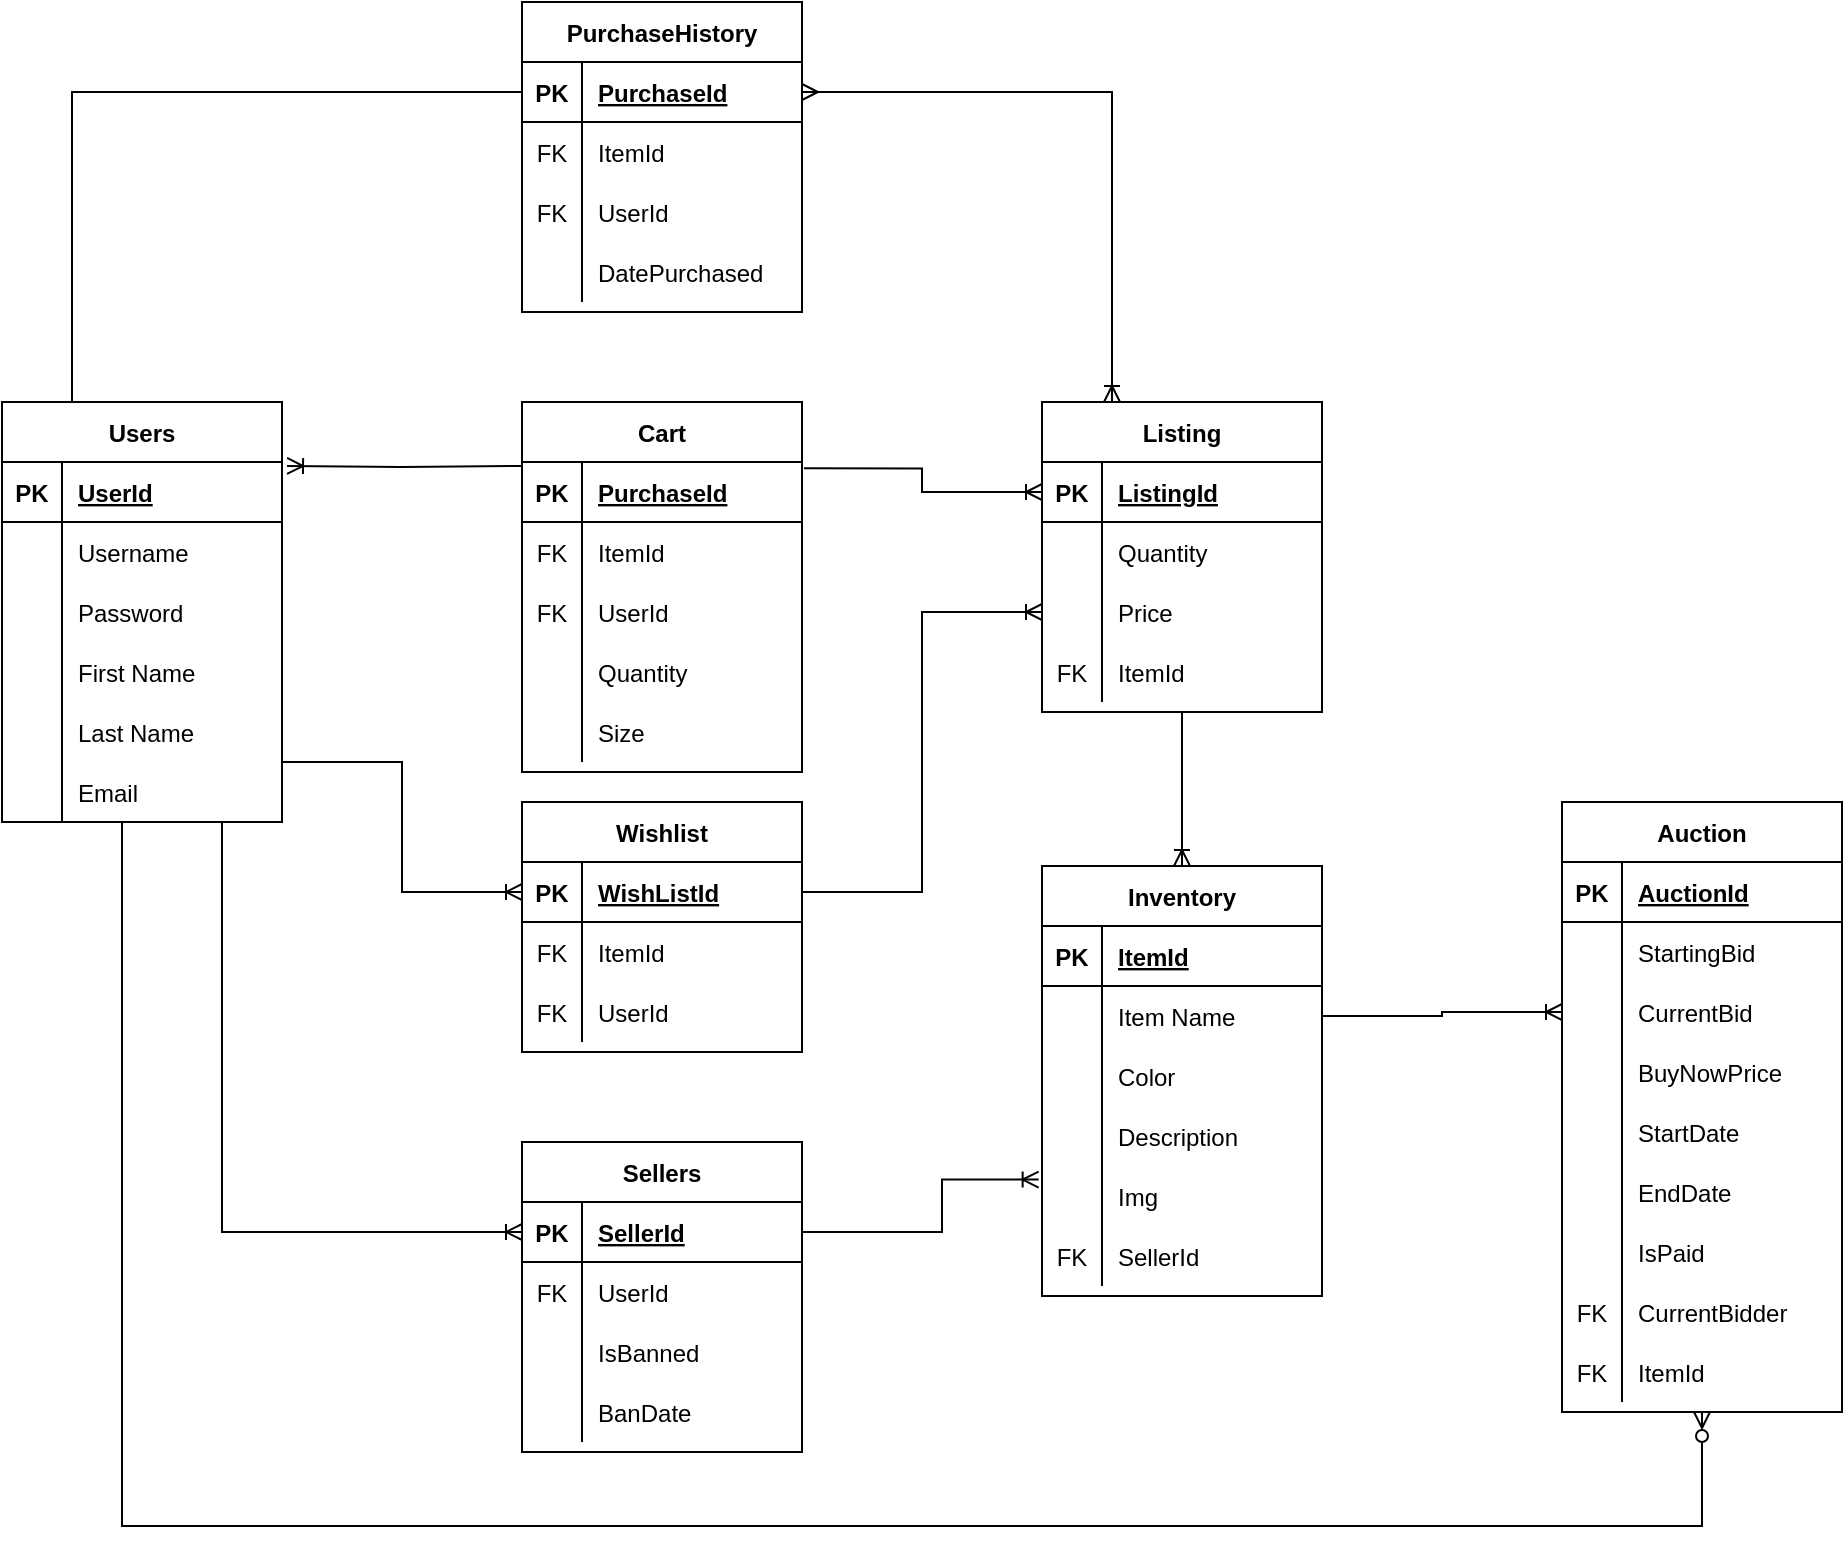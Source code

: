 <mxfile version="17.4.4" type="github">
  <diagram id="7JhVoVxikH07F7QoD8FI" name="Page-2">
    <mxGraphModel dx="1258" dy="828" grid="1" gridSize="10" guides="1" tooltips="1" connect="1" arrows="1" fold="1" page="1" pageScale="1" pageWidth="1100" pageHeight="850" math="0" shadow="0">
      <root>
        <mxCell id="oi6qNUU9MiPh9IPBVdOW-0" />
        <mxCell id="oi6qNUU9MiPh9IPBVdOW-1" parent="oi6qNUU9MiPh9IPBVdOW-0" />
        <mxCell id="oi6qNUU9MiPh9IPBVdOW-2" value="Sellers" style="shape=table;startSize=30;container=1;collapsible=1;childLayout=tableLayout;fixedRows=1;rowLines=0;fontStyle=1;align=center;resizeLast=1;" parent="oi6qNUU9MiPh9IPBVdOW-1" vertex="1">
          <mxGeometry x="300" y="588" width="140" height="155" as="geometry" />
        </mxCell>
        <mxCell id="oi6qNUU9MiPh9IPBVdOW-3" value="" style="shape=partialRectangle;collapsible=0;dropTarget=0;pointerEvents=0;fillColor=none;points=[[0,0.5],[1,0.5]];portConstraint=eastwest;top=0;left=0;right=0;bottom=1;" parent="oi6qNUU9MiPh9IPBVdOW-2" vertex="1">
          <mxGeometry y="30" width="140" height="30" as="geometry" />
        </mxCell>
        <mxCell id="oi6qNUU9MiPh9IPBVdOW-4" value="PK" style="shape=partialRectangle;overflow=hidden;connectable=0;fillColor=none;top=0;left=0;bottom=0;right=0;fontStyle=1;" parent="oi6qNUU9MiPh9IPBVdOW-3" vertex="1">
          <mxGeometry width="30" height="30" as="geometry">
            <mxRectangle width="30" height="30" as="alternateBounds" />
          </mxGeometry>
        </mxCell>
        <mxCell id="oi6qNUU9MiPh9IPBVdOW-5" value="SellerId" style="shape=partialRectangle;overflow=hidden;connectable=0;fillColor=none;top=0;left=0;bottom=0;right=0;align=left;spacingLeft=6;fontStyle=5;" parent="oi6qNUU9MiPh9IPBVdOW-3" vertex="1">
          <mxGeometry x="30" width="110" height="30" as="geometry">
            <mxRectangle width="110" height="30" as="alternateBounds" />
          </mxGeometry>
        </mxCell>
        <mxCell id="oi6qNUU9MiPh9IPBVdOW-6" value="" style="shape=partialRectangle;collapsible=0;dropTarget=0;pointerEvents=0;fillColor=none;points=[[0,0.5],[1,0.5]];portConstraint=eastwest;top=0;left=0;right=0;bottom=0;" parent="oi6qNUU9MiPh9IPBVdOW-2" vertex="1">
          <mxGeometry y="60" width="140" height="30" as="geometry" />
        </mxCell>
        <mxCell id="oi6qNUU9MiPh9IPBVdOW-7" value="FK" style="shape=partialRectangle;overflow=hidden;connectable=0;fillColor=none;top=0;left=0;bottom=0;right=0;" parent="oi6qNUU9MiPh9IPBVdOW-6" vertex="1">
          <mxGeometry width="30" height="30" as="geometry">
            <mxRectangle width="30" height="30" as="alternateBounds" />
          </mxGeometry>
        </mxCell>
        <mxCell id="oi6qNUU9MiPh9IPBVdOW-8" value="UserId" style="shape=partialRectangle;overflow=hidden;connectable=0;fillColor=none;top=0;left=0;bottom=0;right=0;align=left;spacingLeft=6;" parent="oi6qNUU9MiPh9IPBVdOW-6" vertex="1">
          <mxGeometry x="30" width="110" height="30" as="geometry">
            <mxRectangle width="110" height="30" as="alternateBounds" />
          </mxGeometry>
        </mxCell>
        <mxCell id="MBwBNCy9xlh3cjOg1fX7-0" style="shape=partialRectangle;collapsible=0;dropTarget=0;pointerEvents=0;fillColor=none;points=[[0,0.5],[1,0.5]];portConstraint=eastwest;top=0;left=0;right=0;bottom=0;" parent="oi6qNUU9MiPh9IPBVdOW-2" vertex="1">
          <mxGeometry y="90" width="140" height="30" as="geometry" />
        </mxCell>
        <mxCell id="MBwBNCy9xlh3cjOg1fX7-1" style="shape=partialRectangle;overflow=hidden;connectable=0;fillColor=none;top=0;left=0;bottom=0;right=0;" parent="MBwBNCy9xlh3cjOg1fX7-0" vertex="1">
          <mxGeometry width="30" height="30" as="geometry">
            <mxRectangle width="30" height="30" as="alternateBounds" />
          </mxGeometry>
        </mxCell>
        <mxCell id="MBwBNCy9xlh3cjOg1fX7-2" value="IsBanned" style="shape=partialRectangle;overflow=hidden;connectable=0;fillColor=none;top=0;left=0;bottom=0;right=0;align=left;spacingLeft=6;" parent="MBwBNCy9xlh3cjOg1fX7-0" vertex="1">
          <mxGeometry x="30" width="110" height="30" as="geometry">
            <mxRectangle width="110" height="30" as="alternateBounds" />
          </mxGeometry>
        </mxCell>
        <mxCell id="66dwfi4fmswbgSh-Gq48-25" style="shape=partialRectangle;collapsible=0;dropTarget=0;pointerEvents=0;fillColor=none;points=[[0,0.5],[1,0.5]];portConstraint=eastwest;top=0;left=0;right=0;bottom=0;" parent="oi6qNUU9MiPh9IPBVdOW-2" vertex="1">
          <mxGeometry y="120" width="140" height="30" as="geometry" />
        </mxCell>
        <mxCell id="66dwfi4fmswbgSh-Gq48-26" style="shape=partialRectangle;overflow=hidden;connectable=0;fillColor=none;top=0;left=0;bottom=0;right=0;" parent="66dwfi4fmswbgSh-Gq48-25" vertex="1">
          <mxGeometry width="30" height="30" as="geometry">
            <mxRectangle width="30" height="30" as="alternateBounds" />
          </mxGeometry>
        </mxCell>
        <mxCell id="66dwfi4fmswbgSh-Gq48-27" value="BanDate" style="shape=partialRectangle;overflow=hidden;connectable=0;fillColor=none;top=0;left=0;bottom=0;right=0;align=left;spacingLeft=6;" parent="66dwfi4fmswbgSh-Gq48-25" vertex="1">
          <mxGeometry x="30" width="110" height="30" as="geometry">
            <mxRectangle width="110" height="30" as="alternateBounds" />
          </mxGeometry>
        </mxCell>
        <mxCell id="5vyccFxWy9Sp275mOapR-0" value="" style="edgeStyle=orthogonalEdgeStyle;rounded=0;orthogonalLoop=1;jettySize=auto;html=1;startArrow=ERoneToMany;startFill=0;endArrow=ERmany;endFill=0;entryX=1;entryY=0.5;entryDx=0;entryDy=0;exitX=0.25;exitY=0;exitDx=0;exitDy=0;" parent="oi6qNUU9MiPh9IPBVdOW-1" source="68yfxhQP1hVeYwZNWPpp-0" target="oi6qNUU9MiPh9IPBVdOW-65" edge="1">
          <mxGeometry relative="1" as="geometry">
            <mxPoint x="595" y="180" as="sourcePoint" />
          </mxGeometry>
        </mxCell>
        <mxCell id="oi6qNUU9MiPh9IPBVdOW-9" value="Inventory" style="shape=table;startSize=30;container=1;collapsible=1;childLayout=tableLayout;fixedRows=1;rowLines=0;fontStyle=1;align=center;resizeLast=1;" parent="oi6qNUU9MiPh9IPBVdOW-1" vertex="1">
          <mxGeometry x="560" y="450" width="140" height="215" as="geometry" />
        </mxCell>
        <mxCell id="oi6qNUU9MiPh9IPBVdOW-10" value="" style="shape=partialRectangle;collapsible=0;dropTarget=0;pointerEvents=0;fillColor=none;points=[[0,0.5],[1,0.5]];portConstraint=eastwest;top=0;left=0;right=0;bottom=1;" parent="oi6qNUU9MiPh9IPBVdOW-9" vertex="1">
          <mxGeometry y="30" width="140" height="30" as="geometry" />
        </mxCell>
        <mxCell id="oi6qNUU9MiPh9IPBVdOW-11" value="PK" style="shape=partialRectangle;overflow=hidden;connectable=0;fillColor=none;top=0;left=0;bottom=0;right=0;fontStyle=1;" parent="oi6qNUU9MiPh9IPBVdOW-10" vertex="1">
          <mxGeometry width="30" height="30" as="geometry">
            <mxRectangle width="30" height="30" as="alternateBounds" />
          </mxGeometry>
        </mxCell>
        <mxCell id="oi6qNUU9MiPh9IPBVdOW-12" value="ItemId" style="shape=partialRectangle;overflow=hidden;connectable=0;fillColor=none;top=0;left=0;bottom=0;right=0;align=left;spacingLeft=6;fontStyle=5;" parent="oi6qNUU9MiPh9IPBVdOW-10" vertex="1">
          <mxGeometry x="30" width="110" height="30" as="geometry">
            <mxRectangle width="110" height="30" as="alternateBounds" />
          </mxGeometry>
        </mxCell>
        <mxCell id="oi6qNUU9MiPh9IPBVdOW-13" value="" style="shape=partialRectangle;collapsible=0;dropTarget=0;pointerEvents=0;fillColor=none;points=[[0,0.5],[1,0.5]];portConstraint=eastwest;top=0;left=0;right=0;bottom=0;" parent="oi6qNUU9MiPh9IPBVdOW-9" vertex="1">
          <mxGeometry y="60" width="140" height="30" as="geometry" />
        </mxCell>
        <mxCell id="oi6qNUU9MiPh9IPBVdOW-14" value="" style="shape=partialRectangle;overflow=hidden;connectable=0;fillColor=none;top=0;left=0;bottom=0;right=0;" parent="oi6qNUU9MiPh9IPBVdOW-13" vertex="1">
          <mxGeometry width="30" height="30" as="geometry">
            <mxRectangle width="30" height="30" as="alternateBounds" />
          </mxGeometry>
        </mxCell>
        <mxCell id="oi6qNUU9MiPh9IPBVdOW-15" value="Item Name" style="shape=partialRectangle;overflow=hidden;connectable=0;fillColor=none;top=0;left=0;bottom=0;right=0;align=left;spacingLeft=6;" parent="oi6qNUU9MiPh9IPBVdOW-13" vertex="1">
          <mxGeometry x="30" width="110" height="30" as="geometry">
            <mxRectangle width="110" height="30" as="alternateBounds" />
          </mxGeometry>
        </mxCell>
        <mxCell id="0i8j4x4vWlWkFWmHHSfJ-3" style="shape=partialRectangle;collapsible=0;dropTarget=0;pointerEvents=0;fillColor=none;points=[[0,0.5],[1,0.5]];portConstraint=eastwest;top=0;left=0;right=0;bottom=0;" parent="oi6qNUU9MiPh9IPBVdOW-9" vertex="1">
          <mxGeometry y="90" width="140" height="30" as="geometry" />
        </mxCell>
        <mxCell id="0i8j4x4vWlWkFWmHHSfJ-4" style="shape=partialRectangle;overflow=hidden;connectable=0;fillColor=none;top=0;left=0;bottom=0;right=0;" parent="0i8j4x4vWlWkFWmHHSfJ-3" vertex="1">
          <mxGeometry width="30" height="30" as="geometry">
            <mxRectangle width="30" height="30" as="alternateBounds" />
          </mxGeometry>
        </mxCell>
        <mxCell id="0i8j4x4vWlWkFWmHHSfJ-5" value="Color" style="shape=partialRectangle;overflow=hidden;connectable=0;fillColor=none;top=0;left=0;bottom=0;right=0;align=left;spacingLeft=6;" parent="0i8j4x4vWlWkFWmHHSfJ-3" vertex="1">
          <mxGeometry x="30" width="110" height="30" as="geometry">
            <mxRectangle width="110" height="30" as="alternateBounds" />
          </mxGeometry>
        </mxCell>
        <mxCell id="oi6qNUU9MiPh9IPBVdOW-16" value="" style="shape=partialRectangle;collapsible=0;dropTarget=0;pointerEvents=0;fillColor=none;points=[[0,0.5],[1,0.5]];portConstraint=eastwest;top=0;left=0;right=0;bottom=0;" parent="oi6qNUU9MiPh9IPBVdOW-9" vertex="1">
          <mxGeometry y="120" width="140" height="30" as="geometry" />
        </mxCell>
        <mxCell id="oi6qNUU9MiPh9IPBVdOW-17" value="" style="shape=partialRectangle;overflow=hidden;connectable=0;fillColor=none;top=0;left=0;bottom=0;right=0;" parent="oi6qNUU9MiPh9IPBVdOW-16" vertex="1">
          <mxGeometry width="30" height="30" as="geometry">
            <mxRectangle width="30" height="30" as="alternateBounds" />
          </mxGeometry>
        </mxCell>
        <mxCell id="oi6qNUU9MiPh9IPBVdOW-18" value="Description" style="shape=partialRectangle;overflow=hidden;connectable=0;fillColor=none;top=0;left=0;bottom=0;right=0;align=left;spacingLeft=6;" parent="oi6qNUU9MiPh9IPBVdOW-16" vertex="1">
          <mxGeometry x="30" width="110" height="30" as="geometry">
            <mxRectangle width="110" height="30" as="alternateBounds" />
          </mxGeometry>
        </mxCell>
        <mxCell id="0i8j4x4vWlWkFWmHHSfJ-39" style="shape=partialRectangle;collapsible=0;dropTarget=0;pointerEvents=0;fillColor=none;points=[[0,0.5],[1,0.5]];portConstraint=eastwest;top=0;left=0;right=0;bottom=0;" parent="oi6qNUU9MiPh9IPBVdOW-9" vertex="1">
          <mxGeometry y="150" width="140" height="30" as="geometry" />
        </mxCell>
        <mxCell id="0i8j4x4vWlWkFWmHHSfJ-40" style="shape=partialRectangle;overflow=hidden;connectable=0;fillColor=none;top=0;left=0;bottom=0;right=0;" parent="0i8j4x4vWlWkFWmHHSfJ-39" vertex="1">
          <mxGeometry width="30" height="30" as="geometry">
            <mxRectangle width="30" height="30" as="alternateBounds" />
          </mxGeometry>
        </mxCell>
        <mxCell id="0i8j4x4vWlWkFWmHHSfJ-41" value="Img" style="shape=partialRectangle;overflow=hidden;connectable=0;fillColor=none;top=0;left=0;bottom=0;right=0;align=left;spacingLeft=6;" parent="0i8j4x4vWlWkFWmHHSfJ-39" vertex="1">
          <mxGeometry x="30" width="110" height="30" as="geometry">
            <mxRectangle width="110" height="30" as="alternateBounds" />
          </mxGeometry>
        </mxCell>
        <mxCell id="oi6qNUU9MiPh9IPBVdOW-22" style="shape=partialRectangle;collapsible=0;dropTarget=0;pointerEvents=0;fillColor=none;points=[[0,0.5],[1,0.5]];portConstraint=eastwest;top=0;left=0;right=0;bottom=0;" parent="oi6qNUU9MiPh9IPBVdOW-9" vertex="1">
          <mxGeometry y="180" width="140" height="30" as="geometry" />
        </mxCell>
        <mxCell id="oi6qNUU9MiPh9IPBVdOW-23" value="FK" style="shape=partialRectangle;overflow=hidden;connectable=0;fillColor=none;top=0;left=0;bottom=0;right=0;" parent="oi6qNUU9MiPh9IPBVdOW-22" vertex="1">
          <mxGeometry width="30" height="30" as="geometry">
            <mxRectangle width="30" height="30" as="alternateBounds" />
          </mxGeometry>
        </mxCell>
        <mxCell id="oi6qNUU9MiPh9IPBVdOW-24" value="SellerId" style="shape=partialRectangle;overflow=hidden;connectable=0;fillColor=none;top=0;left=0;bottom=0;right=0;align=left;spacingLeft=6;" parent="oi6qNUU9MiPh9IPBVdOW-22" vertex="1">
          <mxGeometry x="30" width="110" height="30" as="geometry">
            <mxRectangle width="110" height="30" as="alternateBounds" />
          </mxGeometry>
        </mxCell>
        <mxCell id="oi6qNUU9MiPh9IPBVdOW-25" value="Users" style="shape=table;startSize=30;container=1;collapsible=1;childLayout=tableLayout;fixedRows=1;rowLines=0;fontStyle=1;align=center;resizeLast=1;" parent="oi6qNUU9MiPh9IPBVdOW-1" vertex="1">
          <mxGeometry x="40" y="218" width="140" height="210" as="geometry" />
        </mxCell>
        <mxCell id="oi6qNUU9MiPh9IPBVdOW-26" value="" style="shape=partialRectangle;collapsible=0;dropTarget=0;pointerEvents=0;fillColor=none;points=[[0,0.5],[1,0.5]];portConstraint=eastwest;top=0;left=0;right=0;bottom=1;" parent="oi6qNUU9MiPh9IPBVdOW-25" vertex="1">
          <mxGeometry y="30" width="140" height="30" as="geometry" />
        </mxCell>
        <mxCell id="oi6qNUU9MiPh9IPBVdOW-27" value="PK" style="shape=partialRectangle;overflow=hidden;connectable=0;fillColor=none;top=0;left=0;bottom=0;right=0;fontStyle=1;" parent="oi6qNUU9MiPh9IPBVdOW-26" vertex="1">
          <mxGeometry width="30" height="30" as="geometry">
            <mxRectangle width="30" height="30" as="alternateBounds" />
          </mxGeometry>
        </mxCell>
        <mxCell id="oi6qNUU9MiPh9IPBVdOW-28" value="UserId" style="shape=partialRectangle;overflow=hidden;connectable=0;fillColor=none;top=0;left=0;bottom=0;right=0;align=left;spacingLeft=6;fontStyle=5;" parent="oi6qNUU9MiPh9IPBVdOW-26" vertex="1">
          <mxGeometry x="30" width="110" height="30" as="geometry">
            <mxRectangle width="110" height="30" as="alternateBounds" />
          </mxGeometry>
        </mxCell>
        <mxCell id="oi6qNUU9MiPh9IPBVdOW-29" value="" style="shape=partialRectangle;collapsible=0;dropTarget=0;pointerEvents=0;fillColor=none;points=[[0,0.5],[1,0.5]];portConstraint=eastwest;top=0;left=0;right=0;bottom=0;" parent="oi6qNUU9MiPh9IPBVdOW-25" vertex="1">
          <mxGeometry y="60" width="140" height="30" as="geometry" />
        </mxCell>
        <mxCell id="oi6qNUU9MiPh9IPBVdOW-30" value="" style="shape=partialRectangle;overflow=hidden;connectable=0;fillColor=none;top=0;left=0;bottom=0;right=0;" parent="oi6qNUU9MiPh9IPBVdOW-29" vertex="1">
          <mxGeometry width="30" height="30" as="geometry">
            <mxRectangle width="30" height="30" as="alternateBounds" />
          </mxGeometry>
        </mxCell>
        <mxCell id="oi6qNUU9MiPh9IPBVdOW-31" value="Username" style="shape=partialRectangle;overflow=hidden;connectable=0;fillColor=none;top=0;left=0;bottom=0;right=0;align=left;spacingLeft=6;" parent="oi6qNUU9MiPh9IPBVdOW-29" vertex="1">
          <mxGeometry x="30" width="110" height="30" as="geometry">
            <mxRectangle width="110" height="30" as="alternateBounds" />
          </mxGeometry>
        </mxCell>
        <mxCell id="oi6qNUU9MiPh9IPBVdOW-32" style="shape=partialRectangle;collapsible=0;dropTarget=0;pointerEvents=0;fillColor=none;points=[[0,0.5],[1,0.5]];portConstraint=eastwest;top=0;left=0;right=0;bottom=0;" parent="oi6qNUU9MiPh9IPBVdOW-25" vertex="1">
          <mxGeometry y="90" width="140" height="30" as="geometry" />
        </mxCell>
        <mxCell id="oi6qNUU9MiPh9IPBVdOW-33" style="shape=partialRectangle;overflow=hidden;connectable=0;fillColor=none;top=0;left=0;bottom=0;right=0;" parent="oi6qNUU9MiPh9IPBVdOW-32" vertex="1">
          <mxGeometry width="30" height="30" as="geometry">
            <mxRectangle width="30" height="30" as="alternateBounds" />
          </mxGeometry>
        </mxCell>
        <mxCell id="oi6qNUU9MiPh9IPBVdOW-34" value="Password" style="shape=partialRectangle;overflow=hidden;connectable=0;fillColor=none;top=0;left=0;bottom=0;right=0;align=left;spacingLeft=6;" parent="oi6qNUU9MiPh9IPBVdOW-32" vertex="1">
          <mxGeometry x="30" width="110" height="30" as="geometry">
            <mxRectangle width="110" height="30" as="alternateBounds" />
          </mxGeometry>
        </mxCell>
        <mxCell id="oi6qNUU9MiPh9IPBVdOW-35" style="shape=partialRectangle;collapsible=0;dropTarget=0;pointerEvents=0;fillColor=none;points=[[0,0.5],[1,0.5]];portConstraint=eastwest;top=0;left=0;right=0;bottom=0;" parent="oi6qNUU9MiPh9IPBVdOW-25" vertex="1">
          <mxGeometry y="120" width="140" height="30" as="geometry" />
        </mxCell>
        <mxCell id="oi6qNUU9MiPh9IPBVdOW-36" style="shape=partialRectangle;overflow=hidden;connectable=0;fillColor=none;top=0;left=0;bottom=0;right=0;" parent="oi6qNUU9MiPh9IPBVdOW-35" vertex="1">
          <mxGeometry width="30" height="30" as="geometry">
            <mxRectangle width="30" height="30" as="alternateBounds" />
          </mxGeometry>
        </mxCell>
        <mxCell id="oi6qNUU9MiPh9IPBVdOW-37" value="First Name" style="shape=partialRectangle;overflow=hidden;connectable=0;fillColor=none;top=0;left=0;bottom=0;right=0;align=left;spacingLeft=6;" parent="oi6qNUU9MiPh9IPBVdOW-35" vertex="1">
          <mxGeometry x="30" width="110" height="30" as="geometry">
            <mxRectangle width="110" height="30" as="alternateBounds" />
          </mxGeometry>
        </mxCell>
        <mxCell id="oi6qNUU9MiPh9IPBVdOW-38" style="shape=partialRectangle;collapsible=0;dropTarget=0;pointerEvents=0;fillColor=none;points=[[0,0.5],[1,0.5]];portConstraint=eastwest;top=0;left=0;right=0;bottom=0;" parent="oi6qNUU9MiPh9IPBVdOW-25" vertex="1">
          <mxGeometry y="150" width="140" height="30" as="geometry" />
        </mxCell>
        <mxCell id="oi6qNUU9MiPh9IPBVdOW-39" style="shape=partialRectangle;overflow=hidden;connectable=0;fillColor=none;top=0;left=0;bottom=0;right=0;" parent="oi6qNUU9MiPh9IPBVdOW-38" vertex="1">
          <mxGeometry width="30" height="30" as="geometry">
            <mxRectangle width="30" height="30" as="alternateBounds" />
          </mxGeometry>
        </mxCell>
        <mxCell id="oi6qNUU9MiPh9IPBVdOW-40" value="Last Name" style="shape=partialRectangle;overflow=hidden;connectable=0;fillColor=none;top=0;left=0;bottom=0;right=0;align=left;spacingLeft=6;" parent="oi6qNUU9MiPh9IPBVdOW-38" vertex="1">
          <mxGeometry x="30" width="110" height="30" as="geometry">
            <mxRectangle width="110" height="30" as="alternateBounds" />
          </mxGeometry>
        </mxCell>
        <mxCell id="oi6qNUU9MiPh9IPBVdOW-41" style="shape=partialRectangle;collapsible=0;dropTarget=0;pointerEvents=0;fillColor=none;points=[[0,0.5],[1,0.5]];portConstraint=eastwest;top=0;left=0;right=0;bottom=0;" parent="oi6qNUU9MiPh9IPBVdOW-25" vertex="1">
          <mxGeometry y="180" width="140" height="30" as="geometry" />
        </mxCell>
        <mxCell id="oi6qNUU9MiPh9IPBVdOW-42" style="shape=partialRectangle;overflow=hidden;connectable=0;fillColor=none;top=0;left=0;bottom=0;right=0;" parent="oi6qNUU9MiPh9IPBVdOW-41" vertex="1">
          <mxGeometry width="30" height="30" as="geometry">
            <mxRectangle width="30" height="30" as="alternateBounds" />
          </mxGeometry>
        </mxCell>
        <mxCell id="oi6qNUU9MiPh9IPBVdOW-43" value="Email" style="shape=partialRectangle;overflow=hidden;connectable=0;fillColor=none;top=0;left=0;bottom=0;right=0;align=left;spacingLeft=6;" parent="oi6qNUU9MiPh9IPBVdOW-41" vertex="1">
          <mxGeometry x="30" width="110" height="30" as="geometry">
            <mxRectangle width="110" height="30" as="alternateBounds" />
          </mxGeometry>
        </mxCell>
        <mxCell id="66dwfi4fmswbgSh-Gq48-31" style="edgeStyle=orthogonalEdgeStyle;rounded=0;orthogonalLoop=1;jettySize=auto;html=1;endArrow=ERoneToMany;endFill=0;entryX=1.018;entryY=0.065;entryDx=0;entryDy=0;entryPerimeter=0;" parent="oi6qNUU9MiPh9IPBVdOW-1" target="oi6qNUU9MiPh9IPBVdOW-26" edge="1">
          <mxGeometry relative="1" as="geometry">
            <mxPoint x="300" y="250" as="sourcePoint" />
          </mxGeometry>
        </mxCell>
        <mxCell id="bgZkSCTNTY7DXZVQVt3U-2" value="" style="edgeStyle=orthogonalEdgeStyle;rounded=0;orthogonalLoop=1;jettySize=auto;html=1;startArrow=none;startFill=0;endArrow=ERoneToMany;endFill=0;exitX=1.007;exitY=0.106;exitDx=0;exitDy=0;exitPerimeter=0;entryX=0;entryY=0.5;entryDx=0;entryDy=0;" parent="oi6qNUU9MiPh9IPBVdOW-1" source="oi6qNUU9MiPh9IPBVdOW-55" target="68yfxhQP1hVeYwZNWPpp-1" edge="1">
          <mxGeometry relative="1" as="geometry">
            <mxPoint x="530" y="251" as="targetPoint" />
          </mxGeometry>
        </mxCell>
        <mxCell id="oi6qNUU9MiPh9IPBVdOW-54" value="Cart" style="shape=table;startSize=30;container=1;collapsible=1;childLayout=tableLayout;fixedRows=1;rowLines=0;fontStyle=1;align=center;resizeLast=1;" parent="oi6qNUU9MiPh9IPBVdOW-1" vertex="1">
          <mxGeometry x="300" y="218" width="140" height="185" as="geometry" />
        </mxCell>
        <mxCell id="oi6qNUU9MiPh9IPBVdOW-55" value="" style="shape=partialRectangle;collapsible=0;dropTarget=0;pointerEvents=0;fillColor=none;points=[[0,0.5],[1,0.5]];portConstraint=eastwest;top=0;left=0;right=0;bottom=1;" parent="oi6qNUU9MiPh9IPBVdOW-54" vertex="1">
          <mxGeometry y="30" width="140" height="30" as="geometry" />
        </mxCell>
        <mxCell id="oi6qNUU9MiPh9IPBVdOW-56" value="PK" style="shape=partialRectangle;overflow=hidden;connectable=0;fillColor=none;top=0;left=0;bottom=0;right=0;fontStyle=1;" parent="oi6qNUU9MiPh9IPBVdOW-55" vertex="1">
          <mxGeometry width="30" height="30" as="geometry">
            <mxRectangle width="30" height="30" as="alternateBounds" />
          </mxGeometry>
        </mxCell>
        <mxCell id="oi6qNUU9MiPh9IPBVdOW-57" value="PurchaseId" style="shape=partialRectangle;overflow=hidden;connectable=0;fillColor=none;top=0;left=0;bottom=0;right=0;align=left;spacingLeft=6;fontStyle=5;" parent="oi6qNUU9MiPh9IPBVdOW-55" vertex="1">
          <mxGeometry x="30" width="110" height="30" as="geometry">
            <mxRectangle width="110" height="30" as="alternateBounds" />
          </mxGeometry>
        </mxCell>
        <mxCell id="66dwfi4fmswbgSh-Gq48-28" style="shape=partialRectangle;collapsible=0;dropTarget=0;pointerEvents=0;fillColor=none;points=[[0,0.5],[1,0.5]];portConstraint=eastwest;top=0;left=0;right=0;bottom=0;" parent="oi6qNUU9MiPh9IPBVdOW-54" vertex="1">
          <mxGeometry y="60" width="140" height="30" as="geometry" />
        </mxCell>
        <mxCell id="66dwfi4fmswbgSh-Gq48-29" value="FK" style="shape=partialRectangle;overflow=hidden;connectable=0;fillColor=none;top=0;left=0;bottom=0;right=0;" parent="66dwfi4fmswbgSh-Gq48-28" vertex="1">
          <mxGeometry width="30" height="30" as="geometry">
            <mxRectangle width="30" height="30" as="alternateBounds" />
          </mxGeometry>
        </mxCell>
        <mxCell id="66dwfi4fmswbgSh-Gq48-30" value="ItemId" style="shape=partialRectangle;overflow=hidden;connectable=0;fillColor=none;top=0;left=0;bottom=0;right=0;align=left;spacingLeft=6;" parent="66dwfi4fmswbgSh-Gq48-28" vertex="1">
          <mxGeometry x="30" width="110" height="30" as="geometry">
            <mxRectangle width="110" height="30" as="alternateBounds" />
          </mxGeometry>
        </mxCell>
        <mxCell id="oi6qNUU9MiPh9IPBVdOW-61" style="shape=partialRectangle;collapsible=0;dropTarget=0;pointerEvents=0;fillColor=none;points=[[0,0.5],[1,0.5]];portConstraint=eastwest;top=0;left=0;right=0;bottom=0;" parent="oi6qNUU9MiPh9IPBVdOW-54" vertex="1">
          <mxGeometry y="90" width="140" height="30" as="geometry" />
        </mxCell>
        <mxCell id="oi6qNUU9MiPh9IPBVdOW-62" value="FK" style="shape=partialRectangle;overflow=hidden;connectable=0;fillColor=none;top=0;left=0;bottom=0;right=0;" parent="oi6qNUU9MiPh9IPBVdOW-61" vertex="1">
          <mxGeometry width="30" height="30" as="geometry">
            <mxRectangle width="30" height="30" as="alternateBounds" />
          </mxGeometry>
        </mxCell>
        <mxCell id="oi6qNUU9MiPh9IPBVdOW-63" value="UserId" style="shape=partialRectangle;overflow=hidden;connectable=0;fillColor=none;top=0;left=0;bottom=0;right=0;align=left;spacingLeft=6;" parent="oi6qNUU9MiPh9IPBVdOW-61" vertex="1">
          <mxGeometry x="30" width="110" height="30" as="geometry">
            <mxRectangle width="110" height="30" as="alternateBounds" />
          </mxGeometry>
        </mxCell>
        <mxCell id="MgyqcniE5hdb9Rb6InU8-43" style="shape=partialRectangle;collapsible=0;dropTarget=0;pointerEvents=0;fillColor=none;points=[[0,0.5],[1,0.5]];portConstraint=eastwest;top=0;left=0;right=0;bottom=0;" parent="oi6qNUU9MiPh9IPBVdOW-54" vertex="1">
          <mxGeometry y="120" width="140" height="30" as="geometry" />
        </mxCell>
        <mxCell id="MgyqcniE5hdb9Rb6InU8-44" style="shape=partialRectangle;overflow=hidden;connectable=0;fillColor=none;top=0;left=0;bottom=0;right=0;" parent="MgyqcniE5hdb9Rb6InU8-43" vertex="1">
          <mxGeometry width="30" height="30" as="geometry">
            <mxRectangle width="30" height="30" as="alternateBounds" />
          </mxGeometry>
        </mxCell>
        <mxCell id="MgyqcniE5hdb9Rb6InU8-45" value="Quantity" style="shape=partialRectangle;overflow=hidden;connectable=0;fillColor=none;top=0;left=0;bottom=0;right=0;align=left;spacingLeft=6;" parent="MgyqcniE5hdb9Rb6InU8-43" vertex="1">
          <mxGeometry x="30" width="110" height="30" as="geometry">
            <mxRectangle width="110" height="30" as="alternateBounds" />
          </mxGeometry>
        </mxCell>
        <mxCell id="0i8j4x4vWlWkFWmHHSfJ-36" style="shape=partialRectangle;collapsible=0;dropTarget=0;pointerEvents=0;fillColor=none;points=[[0,0.5],[1,0.5]];portConstraint=eastwest;top=0;left=0;right=0;bottom=0;" parent="oi6qNUU9MiPh9IPBVdOW-54" vertex="1">
          <mxGeometry y="150" width="140" height="30" as="geometry" />
        </mxCell>
        <mxCell id="0i8j4x4vWlWkFWmHHSfJ-37" style="shape=partialRectangle;overflow=hidden;connectable=0;fillColor=none;top=0;left=0;bottom=0;right=0;" parent="0i8j4x4vWlWkFWmHHSfJ-36" vertex="1">
          <mxGeometry width="30" height="30" as="geometry">
            <mxRectangle width="30" height="30" as="alternateBounds" />
          </mxGeometry>
        </mxCell>
        <mxCell id="0i8j4x4vWlWkFWmHHSfJ-38" value="Size" style="shape=partialRectangle;overflow=hidden;connectable=0;fillColor=none;top=0;left=0;bottom=0;right=0;align=left;spacingLeft=6;" parent="0i8j4x4vWlWkFWmHHSfJ-36" vertex="1">
          <mxGeometry x="30" width="110" height="30" as="geometry">
            <mxRectangle width="110" height="30" as="alternateBounds" />
          </mxGeometry>
        </mxCell>
        <mxCell id="oi6qNUU9MiPh9IPBVdOW-74" value="Auction" style="shape=table;startSize=30;container=1;collapsible=1;childLayout=tableLayout;fixedRows=1;rowLines=0;fontStyle=1;align=center;resizeLast=1;" parent="oi6qNUU9MiPh9IPBVdOW-1" vertex="1">
          <mxGeometry x="820" y="418" width="140" height="305" as="geometry" />
        </mxCell>
        <mxCell id="oi6qNUU9MiPh9IPBVdOW-75" value="" style="shape=partialRectangle;collapsible=0;dropTarget=0;pointerEvents=0;fillColor=none;points=[[0,0.5],[1,0.5]];portConstraint=eastwest;top=0;left=0;right=0;bottom=1;" parent="oi6qNUU9MiPh9IPBVdOW-74" vertex="1">
          <mxGeometry y="30" width="140" height="30" as="geometry" />
        </mxCell>
        <mxCell id="oi6qNUU9MiPh9IPBVdOW-76" value="PK" style="shape=partialRectangle;overflow=hidden;connectable=0;fillColor=none;top=0;left=0;bottom=0;right=0;fontStyle=1;" parent="oi6qNUU9MiPh9IPBVdOW-75" vertex="1">
          <mxGeometry width="30" height="30" as="geometry">
            <mxRectangle width="30" height="30" as="alternateBounds" />
          </mxGeometry>
        </mxCell>
        <mxCell id="oi6qNUU9MiPh9IPBVdOW-77" value="AuctionId" style="shape=partialRectangle;overflow=hidden;connectable=0;fillColor=none;top=0;left=0;bottom=0;right=0;align=left;spacingLeft=6;fontStyle=5;" parent="oi6qNUU9MiPh9IPBVdOW-75" vertex="1">
          <mxGeometry x="30" width="110" height="30" as="geometry">
            <mxRectangle width="110" height="30" as="alternateBounds" />
          </mxGeometry>
        </mxCell>
        <mxCell id="oi6qNUU9MiPh9IPBVdOW-78" value="" style="shape=partialRectangle;collapsible=0;dropTarget=0;pointerEvents=0;fillColor=none;points=[[0,0.5],[1,0.5]];portConstraint=eastwest;top=0;left=0;right=0;bottom=0;" parent="oi6qNUU9MiPh9IPBVdOW-74" vertex="1">
          <mxGeometry y="60" width="140" height="30" as="geometry" />
        </mxCell>
        <mxCell id="oi6qNUU9MiPh9IPBVdOW-79" value="" style="shape=partialRectangle;overflow=hidden;connectable=0;fillColor=none;top=0;left=0;bottom=0;right=0;" parent="oi6qNUU9MiPh9IPBVdOW-78" vertex="1">
          <mxGeometry width="30" height="30" as="geometry">
            <mxRectangle width="30" height="30" as="alternateBounds" />
          </mxGeometry>
        </mxCell>
        <mxCell id="oi6qNUU9MiPh9IPBVdOW-80" value="StartingBid" style="shape=partialRectangle;overflow=hidden;connectable=0;fillColor=none;top=0;left=0;bottom=0;right=0;align=left;spacingLeft=6;" parent="oi6qNUU9MiPh9IPBVdOW-78" vertex="1">
          <mxGeometry x="30" width="110" height="30" as="geometry">
            <mxRectangle width="110" height="30" as="alternateBounds" />
          </mxGeometry>
        </mxCell>
        <mxCell id="oi6qNUU9MiPh9IPBVdOW-81" style="shape=partialRectangle;collapsible=0;dropTarget=0;pointerEvents=0;fillColor=none;points=[[0,0.5],[1,0.5]];portConstraint=eastwest;top=0;left=0;right=0;bottom=0;" parent="oi6qNUU9MiPh9IPBVdOW-74" vertex="1">
          <mxGeometry y="90" width="140" height="30" as="geometry" />
        </mxCell>
        <mxCell id="oi6qNUU9MiPh9IPBVdOW-82" style="shape=partialRectangle;overflow=hidden;connectable=0;fillColor=none;top=0;left=0;bottom=0;right=0;" parent="oi6qNUU9MiPh9IPBVdOW-81" vertex="1">
          <mxGeometry width="30" height="30" as="geometry">
            <mxRectangle width="30" height="30" as="alternateBounds" />
          </mxGeometry>
        </mxCell>
        <mxCell id="oi6qNUU9MiPh9IPBVdOW-83" value="CurrentBid" style="shape=partialRectangle;overflow=hidden;connectable=0;fillColor=none;top=0;left=0;bottom=0;right=0;align=left;spacingLeft=6;" parent="oi6qNUU9MiPh9IPBVdOW-81" vertex="1">
          <mxGeometry x="30" width="110" height="30" as="geometry">
            <mxRectangle width="110" height="30" as="alternateBounds" />
          </mxGeometry>
        </mxCell>
        <mxCell id="oi6qNUU9MiPh9IPBVdOW-87" style="shape=partialRectangle;collapsible=0;dropTarget=0;pointerEvents=0;fillColor=none;points=[[0,0.5],[1,0.5]];portConstraint=eastwest;top=0;left=0;right=0;bottom=0;" parent="oi6qNUU9MiPh9IPBVdOW-74" vertex="1">
          <mxGeometry y="120" width="140" height="30" as="geometry" />
        </mxCell>
        <mxCell id="oi6qNUU9MiPh9IPBVdOW-88" style="shape=partialRectangle;overflow=hidden;connectable=0;fillColor=none;top=0;left=0;bottom=0;right=0;" parent="oi6qNUU9MiPh9IPBVdOW-87" vertex="1">
          <mxGeometry width="30" height="30" as="geometry">
            <mxRectangle width="30" height="30" as="alternateBounds" />
          </mxGeometry>
        </mxCell>
        <mxCell id="oi6qNUU9MiPh9IPBVdOW-89" value="BuyNowPrice" style="shape=partialRectangle;overflow=hidden;connectable=0;fillColor=none;top=0;left=0;bottom=0;right=0;align=left;spacingLeft=6;" parent="oi6qNUU9MiPh9IPBVdOW-87" vertex="1">
          <mxGeometry x="30" width="110" height="30" as="geometry">
            <mxRectangle width="110" height="30" as="alternateBounds" />
          </mxGeometry>
        </mxCell>
        <mxCell id="66dwfi4fmswbgSh-Gq48-9" style="shape=partialRectangle;collapsible=0;dropTarget=0;pointerEvents=0;fillColor=none;points=[[0,0.5],[1,0.5]];portConstraint=eastwest;top=0;left=0;right=0;bottom=0;" parent="oi6qNUU9MiPh9IPBVdOW-74" vertex="1">
          <mxGeometry y="150" width="140" height="30" as="geometry" />
        </mxCell>
        <mxCell id="66dwfi4fmswbgSh-Gq48-10" style="shape=partialRectangle;overflow=hidden;connectable=0;fillColor=none;top=0;left=0;bottom=0;right=0;" parent="66dwfi4fmswbgSh-Gq48-9" vertex="1">
          <mxGeometry width="30" height="30" as="geometry">
            <mxRectangle width="30" height="30" as="alternateBounds" />
          </mxGeometry>
        </mxCell>
        <mxCell id="66dwfi4fmswbgSh-Gq48-11" value="StartDate" style="shape=partialRectangle;overflow=hidden;connectable=0;fillColor=none;top=0;left=0;bottom=0;right=0;align=left;spacingLeft=6;" parent="66dwfi4fmswbgSh-Gq48-9" vertex="1">
          <mxGeometry x="30" width="110" height="30" as="geometry">
            <mxRectangle width="110" height="30" as="alternateBounds" />
          </mxGeometry>
        </mxCell>
        <mxCell id="66dwfi4fmswbgSh-Gq48-6" style="shape=partialRectangle;collapsible=0;dropTarget=0;pointerEvents=0;fillColor=none;points=[[0,0.5],[1,0.5]];portConstraint=eastwest;top=0;left=0;right=0;bottom=0;" parent="oi6qNUU9MiPh9IPBVdOW-74" vertex="1">
          <mxGeometry y="180" width="140" height="30" as="geometry" />
        </mxCell>
        <mxCell id="66dwfi4fmswbgSh-Gq48-7" style="shape=partialRectangle;overflow=hidden;connectable=0;fillColor=none;top=0;left=0;bottom=0;right=0;" parent="66dwfi4fmswbgSh-Gq48-6" vertex="1">
          <mxGeometry width="30" height="30" as="geometry">
            <mxRectangle width="30" height="30" as="alternateBounds" />
          </mxGeometry>
        </mxCell>
        <mxCell id="66dwfi4fmswbgSh-Gq48-8" value="EndDate" style="shape=partialRectangle;overflow=hidden;connectable=0;fillColor=none;top=0;left=0;bottom=0;right=0;align=left;spacingLeft=6;" parent="66dwfi4fmswbgSh-Gq48-6" vertex="1">
          <mxGeometry x="30" width="110" height="30" as="geometry">
            <mxRectangle width="110" height="30" as="alternateBounds" />
          </mxGeometry>
        </mxCell>
        <mxCell id="68yfxhQP1hVeYwZNWPpp-31" style="shape=partialRectangle;collapsible=0;dropTarget=0;pointerEvents=0;fillColor=none;points=[[0,0.5],[1,0.5]];portConstraint=eastwest;top=0;left=0;right=0;bottom=0;" vertex="1" parent="oi6qNUU9MiPh9IPBVdOW-74">
          <mxGeometry y="210" width="140" height="30" as="geometry" />
        </mxCell>
        <mxCell id="68yfxhQP1hVeYwZNWPpp-32" style="shape=partialRectangle;overflow=hidden;connectable=0;fillColor=none;top=0;left=0;bottom=0;right=0;" vertex="1" parent="68yfxhQP1hVeYwZNWPpp-31">
          <mxGeometry width="30" height="30" as="geometry">
            <mxRectangle width="30" height="30" as="alternateBounds" />
          </mxGeometry>
        </mxCell>
        <mxCell id="68yfxhQP1hVeYwZNWPpp-33" value="IsPaid" style="shape=partialRectangle;overflow=hidden;connectable=0;fillColor=none;top=0;left=0;bottom=0;right=0;align=left;spacingLeft=6;" vertex="1" parent="68yfxhQP1hVeYwZNWPpp-31">
          <mxGeometry x="30" width="110" height="30" as="geometry">
            <mxRectangle width="110" height="30" as="alternateBounds" />
          </mxGeometry>
        </mxCell>
        <mxCell id="66dwfi4fmswbgSh-Gq48-12" style="shape=partialRectangle;collapsible=0;dropTarget=0;pointerEvents=0;fillColor=none;points=[[0,0.5],[1,0.5]];portConstraint=eastwest;top=0;left=0;right=0;bottom=0;" parent="oi6qNUU9MiPh9IPBVdOW-74" vertex="1">
          <mxGeometry y="240" width="140" height="30" as="geometry" />
        </mxCell>
        <mxCell id="66dwfi4fmswbgSh-Gq48-13" value="FK" style="shape=partialRectangle;overflow=hidden;connectable=0;fillColor=none;top=0;left=0;bottom=0;right=0;" parent="66dwfi4fmswbgSh-Gq48-12" vertex="1">
          <mxGeometry width="30" height="30" as="geometry">
            <mxRectangle width="30" height="30" as="alternateBounds" />
          </mxGeometry>
        </mxCell>
        <mxCell id="66dwfi4fmswbgSh-Gq48-14" value="CurrentBidder" style="shape=partialRectangle;overflow=hidden;connectable=0;fillColor=none;top=0;left=0;bottom=0;right=0;align=left;spacingLeft=6;" parent="66dwfi4fmswbgSh-Gq48-12" vertex="1">
          <mxGeometry x="30" width="110" height="30" as="geometry">
            <mxRectangle width="110" height="30" as="alternateBounds" />
          </mxGeometry>
        </mxCell>
        <mxCell id="oi6qNUU9MiPh9IPBVdOW-90" style="shape=partialRectangle;collapsible=0;dropTarget=0;pointerEvents=0;fillColor=none;points=[[0,0.5],[1,0.5]];portConstraint=eastwest;top=0;left=0;right=0;bottom=0;" parent="oi6qNUU9MiPh9IPBVdOW-74" vertex="1">
          <mxGeometry y="270" width="140" height="30" as="geometry" />
        </mxCell>
        <mxCell id="oi6qNUU9MiPh9IPBVdOW-91" value="FK" style="shape=partialRectangle;overflow=hidden;connectable=0;fillColor=none;top=0;left=0;bottom=0;right=0;" parent="oi6qNUU9MiPh9IPBVdOW-90" vertex="1">
          <mxGeometry width="30" height="30" as="geometry">
            <mxRectangle width="30" height="30" as="alternateBounds" />
          </mxGeometry>
        </mxCell>
        <mxCell id="oi6qNUU9MiPh9IPBVdOW-92" value="ItemId" style="shape=partialRectangle;overflow=hidden;connectable=0;fillColor=none;top=0;left=0;bottom=0;right=0;align=left;spacingLeft=6;" parent="oi6qNUU9MiPh9IPBVdOW-90" vertex="1">
          <mxGeometry x="30" width="110" height="30" as="geometry">
            <mxRectangle width="110" height="30" as="alternateBounds" />
          </mxGeometry>
        </mxCell>
        <mxCell id="oi6qNUU9MiPh9IPBVdOW-103" value="" style="fontSize=12;html=1;endArrow=ERoneToMany;rounded=0;edgeStyle=orthogonalEdgeStyle;entryX=0;entryY=0.5;entryDx=0;entryDy=0;" parent="oi6qNUU9MiPh9IPBVdOW-1" target="oi6qNUU9MiPh9IPBVdOW-3" edge="1">
          <mxGeometry width="100" height="100" relative="1" as="geometry">
            <mxPoint x="150" y="428" as="sourcePoint" />
            <mxPoint x="190" y="488" as="targetPoint" />
            <Array as="points">
              <mxPoint x="150" y="633" />
            </Array>
          </mxGeometry>
        </mxCell>
        <mxCell id="oi6qNUU9MiPh9IPBVdOW-106" value="" style="fontSize=12;html=1;endArrow=ERoneToMany;rounded=0;edgeStyle=orthogonalEdgeStyle;startArrow=none;exitX=1;exitY=0.5;exitDx=0;exitDy=0;entryX=0;entryY=0.5;entryDx=0;entryDy=0;" parent="oi6qNUU9MiPh9IPBVdOW-1" source="oi6qNUU9MiPh9IPBVdOW-45" target="68yfxhQP1hVeYwZNWPpp-7" edge="1">
          <mxGeometry width="100" height="100" relative="1" as="geometry">
            <mxPoint x="340" y="380" as="sourcePoint" />
            <mxPoint x="540" y="460" as="targetPoint" />
          </mxGeometry>
        </mxCell>
        <mxCell id="oi6qNUU9MiPh9IPBVdOW-113" value="" style="fontSize=12;html=1;endArrow=ERoneToMany;rounded=0;exitX=1;exitY=0.5;exitDx=0;exitDy=0;entryX=0;entryY=0.5;entryDx=0;entryDy=0;edgeStyle=orthogonalEdgeStyle;" parent="oi6qNUU9MiPh9IPBVdOW-1" source="oi6qNUU9MiPh9IPBVdOW-13" target="oi6qNUU9MiPh9IPBVdOW-81" edge="1">
          <mxGeometry width="100" height="100" relative="1" as="geometry">
            <mxPoint x="750" y="358" as="sourcePoint" />
            <mxPoint x="850" y="258" as="targetPoint" />
          </mxGeometry>
        </mxCell>
        <mxCell id="oi6qNUU9MiPh9IPBVdOW-44" value="Wishlist" style="shape=table;startSize=30;container=1;collapsible=1;childLayout=tableLayout;fixedRows=1;rowLines=0;fontStyle=1;align=center;resizeLast=1;" parent="oi6qNUU9MiPh9IPBVdOW-1" vertex="1">
          <mxGeometry x="300" y="418" width="140" height="125" as="geometry" />
        </mxCell>
        <mxCell id="oi6qNUU9MiPh9IPBVdOW-45" value="" style="shape=partialRectangle;collapsible=0;dropTarget=0;pointerEvents=0;fillColor=none;points=[[0,0.5],[1,0.5]];portConstraint=eastwest;top=0;left=0;right=0;bottom=1;" parent="oi6qNUU9MiPh9IPBVdOW-44" vertex="1">
          <mxGeometry y="30" width="140" height="30" as="geometry" />
        </mxCell>
        <mxCell id="oi6qNUU9MiPh9IPBVdOW-46" value="PK" style="shape=partialRectangle;overflow=hidden;connectable=0;fillColor=none;top=0;left=0;bottom=0;right=0;fontStyle=1;" parent="oi6qNUU9MiPh9IPBVdOW-45" vertex="1">
          <mxGeometry width="30" height="30" as="geometry">
            <mxRectangle width="30" height="30" as="alternateBounds" />
          </mxGeometry>
        </mxCell>
        <mxCell id="oi6qNUU9MiPh9IPBVdOW-47" value="WishListId" style="shape=partialRectangle;overflow=hidden;connectable=0;fillColor=none;top=0;left=0;bottom=0;right=0;align=left;spacingLeft=6;fontStyle=5;" parent="oi6qNUU9MiPh9IPBVdOW-45" vertex="1">
          <mxGeometry x="30" width="110" height="30" as="geometry">
            <mxRectangle width="110" height="30" as="alternateBounds" />
          </mxGeometry>
        </mxCell>
        <mxCell id="oi6qNUU9MiPh9IPBVdOW-48" value="" style="shape=partialRectangle;collapsible=0;dropTarget=0;pointerEvents=0;fillColor=none;points=[[0,0.5],[1,0.5]];portConstraint=eastwest;top=0;left=0;right=0;bottom=0;" parent="oi6qNUU9MiPh9IPBVdOW-44" vertex="1">
          <mxGeometry y="60" width="140" height="30" as="geometry" />
        </mxCell>
        <mxCell id="oi6qNUU9MiPh9IPBVdOW-49" value="FK" style="shape=partialRectangle;overflow=hidden;connectable=0;fillColor=none;top=0;left=0;bottom=0;right=0;" parent="oi6qNUU9MiPh9IPBVdOW-48" vertex="1">
          <mxGeometry width="30" height="30" as="geometry">
            <mxRectangle width="30" height="30" as="alternateBounds" />
          </mxGeometry>
        </mxCell>
        <mxCell id="oi6qNUU9MiPh9IPBVdOW-50" value="ItemId" style="shape=partialRectangle;overflow=hidden;connectable=0;fillColor=none;top=0;left=0;bottom=0;right=0;align=left;spacingLeft=6;" parent="oi6qNUU9MiPh9IPBVdOW-48" vertex="1">
          <mxGeometry x="30" width="110" height="30" as="geometry">
            <mxRectangle width="110" height="30" as="alternateBounds" />
          </mxGeometry>
        </mxCell>
        <mxCell id="oi6qNUU9MiPh9IPBVdOW-51" style="shape=partialRectangle;collapsible=0;dropTarget=0;pointerEvents=0;fillColor=none;points=[[0,0.5],[1,0.5]];portConstraint=eastwest;top=0;left=0;right=0;bottom=0;" parent="oi6qNUU9MiPh9IPBVdOW-44" vertex="1">
          <mxGeometry y="90" width="140" height="30" as="geometry" />
        </mxCell>
        <mxCell id="oi6qNUU9MiPh9IPBVdOW-52" value="FK" style="shape=partialRectangle;overflow=hidden;connectable=0;fillColor=none;top=0;left=0;bottom=0;right=0;" parent="oi6qNUU9MiPh9IPBVdOW-51" vertex="1">
          <mxGeometry width="30" height="30" as="geometry">
            <mxRectangle width="30" height="30" as="alternateBounds" />
          </mxGeometry>
        </mxCell>
        <mxCell id="oi6qNUU9MiPh9IPBVdOW-53" value="UserId" style="shape=partialRectangle;overflow=hidden;connectable=0;fillColor=none;top=0;left=0;bottom=0;right=0;align=left;spacingLeft=6;" parent="oi6qNUU9MiPh9IPBVdOW-51" vertex="1">
          <mxGeometry x="30" width="110" height="30" as="geometry">
            <mxRectangle width="110" height="30" as="alternateBounds" />
          </mxGeometry>
        </mxCell>
        <mxCell id="oi6qNUU9MiPh9IPBVdOW-64" value="PurchaseHistory" style="shape=table;startSize=30;container=1;collapsible=1;childLayout=tableLayout;fixedRows=1;rowLines=0;fontStyle=1;align=center;resizeLast=1;" parent="oi6qNUU9MiPh9IPBVdOW-1" vertex="1">
          <mxGeometry x="300" y="18" width="140" height="155" as="geometry" />
        </mxCell>
        <mxCell id="oi6qNUU9MiPh9IPBVdOW-65" value="" style="shape=partialRectangle;collapsible=0;dropTarget=0;pointerEvents=0;fillColor=none;points=[[0,0.5],[1,0.5]];portConstraint=eastwest;top=0;left=0;right=0;bottom=1;" parent="oi6qNUU9MiPh9IPBVdOW-64" vertex="1">
          <mxGeometry y="30" width="140" height="30" as="geometry" />
        </mxCell>
        <mxCell id="oi6qNUU9MiPh9IPBVdOW-66" value="PK" style="shape=partialRectangle;overflow=hidden;connectable=0;fillColor=none;top=0;left=0;bottom=0;right=0;fontStyle=1;" parent="oi6qNUU9MiPh9IPBVdOW-65" vertex="1">
          <mxGeometry width="30" height="30" as="geometry">
            <mxRectangle width="30" height="30" as="alternateBounds" />
          </mxGeometry>
        </mxCell>
        <mxCell id="oi6qNUU9MiPh9IPBVdOW-67" value="PurchaseId" style="shape=partialRectangle;overflow=hidden;connectable=0;fillColor=none;top=0;left=0;bottom=0;right=0;align=left;spacingLeft=6;fontStyle=5;" parent="oi6qNUU9MiPh9IPBVdOW-65" vertex="1">
          <mxGeometry x="30" width="110" height="30" as="geometry">
            <mxRectangle width="110" height="30" as="alternateBounds" />
          </mxGeometry>
        </mxCell>
        <mxCell id="oi6qNUU9MiPh9IPBVdOW-68" value="" style="shape=partialRectangle;collapsible=0;dropTarget=0;pointerEvents=0;fillColor=none;points=[[0,0.5],[1,0.5]];portConstraint=eastwest;top=0;left=0;right=0;bottom=0;" parent="oi6qNUU9MiPh9IPBVdOW-64" vertex="1">
          <mxGeometry y="60" width="140" height="30" as="geometry" />
        </mxCell>
        <mxCell id="oi6qNUU9MiPh9IPBVdOW-69" value="FK" style="shape=partialRectangle;overflow=hidden;connectable=0;fillColor=none;top=0;left=0;bottom=0;right=0;" parent="oi6qNUU9MiPh9IPBVdOW-68" vertex="1">
          <mxGeometry width="30" height="30" as="geometry">
            <mxRectangle width="30" height="30" as="alternateBounds" />
          </mxGeometry>
        </mxCell>
        <mxCell id="oi6qNUU9MiPh9IPBVdOW-70" value="ItemId" style="shape=partialRectangle;overflow=hidden;connectable=0;fillColor=none;top=0;left=0;bottom=0;right=0;align=left;spacingLeft=6;" parent="oi6qNUU9MiPh9IPBVdOW-68" vertex="1">
          <mxGeometry x="30" width="110" height="30" as="geometry">
            <mxRectangle width="110" height="30" as="alternateBounds" />
          </mxGeometry>
        </mxCell>
        <mxCell id="oi6qNUU9MiPh9IPBVdOW-71" style="shape=partialRectangle;collapsible=0;dropTarget=0;pointerEvents=0;fillColor=none;points=[[0,0.5],[1,0.5]];portConstraint=eastwest;top=0;left=0;right=0;bottom=0;" parent="oi6qNUU9MiPh9IPBVdOW-64" vertex="1">
          <mxGeometry y="90" width="140" height="30" as="geometry" />
        </mxCell>
        <mxCell id="oi6qNUU9MiPh9IPBVdOW-72" value="FK" style="shape=partialRectangle;overflow=hidden;connectable=0;fillColor=none;top=0;left=0;bottom=0;right=0;" parent="oi6qNUU9MiPh9IPBVdOW-71" vertex="1">
          <mxGeometry width="30" height="30" as="geometry">
            <mxRectangle width="30" height="30" as="alternateBounds" />
          </mxGeometry>
        </mxCell>
        <mxCell id="oi6qNUU9MiPh9IPBVdOW-73" value="UserId" style="shape=partialRectangle;overflow=hidden;connectable=0;fillColor=none;top=0;left=0;bottom=0;right=0;align=left;spacingLeft=6;" parent="oi6qNUU9MiPh9IPBVdOW-71" vertex="1">
          <mxGeometry x="30" width="110" height="30" as="geometry">
            <mxRectangle width="110" height="30" as="alternateBounds" />
          </mxGeometry>
        </mxCell>
        <mxCell id="66dwfi4fmswbgSh-Gq48-16" style="shape=partialRectangle;collapsible=0;dropTarget=0;pointerEvents=0;fillColor=none;points=[[0,0.5],[1,0.5]];portConstraint=eastwest;top=0;left=0;right=0;bottom=0;" parent="oi6qNUU9MiPh9IPBVdOW-64" vertex="1">
          <mxGeometry y="120" width="140" height="30" as="geometry" />
        </mxCell>
        <mxCell id="66dwfi4fmswbgSh-Gq48-17" style="shape=partialRectangle;overflow=hidden;connectable=0;fillColor=none;top=0;left=0;bottom=0;right=0;" parent="66dwfi4fmswbgSh-Gq48-16" vertex="1">
          <mxGeometry width="30" height="30" as="geometry">
            <mxRectangle width="30" height="30" as="alternateBounds" />
          </mxGeometry>
        </mxCell>
        <mxCell id="66dwfi4fmswbgSh-Gq48-18" value="DatePurchased" style="shape=partialRectangle;overflow=hidden;connectable=0;fillColor=none;top=0;left=0;bottom=0;right=0;align=left;spacingLeft=6;" parent="66dwfi4fmswbgSh-Gq48-16" vertex="1">
          <mxGeometry x="30" width="110" height="30" as="geometry">
            <mxRectangle width="110" height="30" as="alternateBounds" />
          </mxGeometry>
        </mxCell>
        <mxCell id="66dwfi4fmswbgSh-Gq48-35" value="" style="edgeStyle=orthogonalEdgeStyle;rounded=0;orthogonalLoop=1;jettySize=auto;html=1;entryX=0;entryY=0.5;entryDx=0;entryDy=0;endArrow=none;endFill=0;exitX=0.25;exitY=0;exitDx=0;exitDy=0;" parent="oi6qNUU9MiPh9IPBVdOW-1" source="oi6qNUU9MiPh9IPBVdOW-25" target="oi6qNUU9MiPh9IPBVdOW-65" edge="1">
          <mxGeometry relative="1" as="geometry">
            <mxPoint x="110" y="18" as="sourcePoint" />
            <mxPoint x="170" y="466" as="targetPoint" />
          </mxGeometry>
        </mxCell>
        <mxCell id="bgZkSCTNTY7DXZVQVt3U-0" style="edgeStyle=orthogonalEdgeStyle;rounded=0;orthogonalLoop=1;jettySize=auto;html=1;exitX=1;exitY=0.5;exitDx=0;exitDy=0;startArrow=none;startFill=0;endArrow=ERoneToMany;endFill=0;entryX=-0.012;entryY=0.226;entryDx=0;entryDy=0;entryPerimeter=0;" parent="oi6qNUU9MiPh9IPBVdOW-1" source="oi6qNUU9MiPh9IPBVdOW-3" target="0i8j4x4vWlWkFWmHHSfJ-39" edge="1">
          <mxGeometry relative="1" as="geometry">
            <mxPoint x="460" y="208" as="targetPoint" />
            <Array as="points">
              <mxPoint x="510" y="633" />
              <mxPoint x="510" y="607" />
            </Array>
          </mxGeometry>
        </mxCell>
        <mxCell id="5vyccFxWy9Sp275mOapR-1" value="" style="edgeStyle=orthogonalEdgeStyle;rounded=0;orthogonalLoop=1;jettySize=auto;html=1;startArrow=none;startFill=0;endArrow=ERoneToMany;endFill=0;entryX=0;entryY=0.5;entryDx=0;entryDy=0;" parent="oi6qNUU9MiPh9IPBVdOW-1" target="oi6qNUU9MiPh9IPBVdOW-45" edge="1">
          <mxGeometry relative="1" as="geometry">
            <mxPoint x="180" y="398" as="sourcePoint" />
            <Array as="points">
              <mxPoint x="240" y="398" />
              <mxPoint x="240" y="463" />
            </Array>
          </mxGeometry>
        </mxCell>
        <mxCell id="68yfxhQP1hVeYwZNWPpp-0" value="Listing" style="shape=table;startSize=30;container=1;collapsible=1;childLayout=tableLayout;fixedRows=1;rowLines=0;fontStyle=1;align=center;resizeLast=1;" vertex="1" parent="oi6qNUU9MiPh9IPBVdOW-1">
          <mxGeometry x="560" y="218" width="140" height="155" as="geometry" />
        </mxCell>
        <mxCell id="68yfxhQP1hVeYwZNWPpp-1" value="" style="shape=partialRectangle;collapsible=0;dropTarget=0;pointerEvents=0;fillColor=none;points=[[0,0.5],[1,0.5]];portConstraint=eastwest;top=0;left=0;right=0;bottom=1;" vertex="1" parent="68yfxhQP1hVeYwZNWPpp-0">
          <mxGeometry y="30" width="140" height="30" as="geometry" />
        </mxCell>
        <mxCell id="68yfxhQP1hVeYwZNWPpp-2" value="PK" style="shape=partialRectangle;overflow=hidden;connectable=0;fillColor=none;top=0;left=0;bottom=0;right=0;fontStyle=1;" vertex="1" parent="68yfxhQP1hVeYwZNWPpp-1">
          <mxGeometry width="30" height="30" as="geometry">
            <mxRectangle width="30" height="30" as="alternateBounds" />
          </mxGeometry>
        </mxCell>
        <mxCell id="68yfxhQP1hVeYwZNWPpp-3" value="ListingId" style="shape=partialRectangle;overflow=hidden;connectable=0;fillColor=none;top=0;left=0;bottom=0;right=0;align=left;spacingLeft=6;fontStyle=5;" vertex="1" parent="68yfxhQP1hVeYwZNWPpp-1">
          <mxGeometry x="30" width="110" height="30" as="geometry">
            <mxRectangle width="110" height="30" as="alternateBounds" />
          </mxGeometry>
        </mxCell>
        <mxCell id="68yfxhQP1hVeYwZNWPpp-4" value="" style="shape=partialRectangle;collapsible=0;dropTarget=0;pointerEvents=0;fillColor=none;points=[[0,0.5],[1,0.5]];portConstraint=eastwest;top=0;left=0;right=0;bottom=0;" vertex="1" parent="68yfxhQP1hVeYwZNWPpp-0">
          <mxGeometry y="60" width="140" height="30" as="geometry" />
        </mxCell>
        <mxCell id="68yfxhQP1hVeYwZNWPpp-5" value="" style="shape=partialRectangle;overflow=hidden;connectable=0;fillColor=none;top=0;left=0;bottom=0;right=0;" vertex="1" parent="68yfxhQP1hVeYwZNWPpp-4">
          <mxGeometry width="30" height="30" as="geometry">
            <mxRectangle width="30" height="30" as="alternateBounds" />
          </mxGeometry>
        </mxCell>
        <mxCell id="68yfxhQP1hVeYwZNWPpp-6" value="Quantity" style="shape=partialRectangle;overflow=hidden;connectable=0;fillColor=none;top=0;left=0;bottom=0;right=0;align=left;spacingLeft=6;" vertex="1" parent="68yfxhQP1hVeYwZNWPpp-4">
          <mxGeometry x="30" width="110" height="30" as="geometry">
            <mxRectangle width="110" height="30" as="alternateBounds" />
          </mxGeometry>
        </mxCell>
        <mxCell id="68yfxhQP1hVeYwZNWPpp-7" style="shape=partialRectangle;collapsible=0;dropTarget=0;pointerEvents=0;fillColor=none;points=[[0,0.5],[1,0.5]];portConstraint=eastwest;top=0;left=0;right=0;bottom=0;" vertex="1" parent="68yfxhQP1hVeYwZNWPpp-0">
          <mxGeometry y="90" width="140" height="30" as="geometry" />
        </mxCell>
        <mxCell id="68yfxhQP1hVeYwZNWPpp-8" style="shape=partialRectangle;overflow=hidden;connectable=0;fillColor=none;top=0;left=0;bottom=0;right=0;" vertex="1" parent="68yfxhQP1hVeYwZNWPpp-7">
          <mxGeometry width="30" height="30" as="geometry">
            <mxRectangle width="30" height="30" as="alternateBounds" />
          </mxGeometry>
        </mxCell>
        <mxCell id="68yfxhQP1hVeYwZNWPpp-9" value="Price" style="shape=partialRectangle;overflow=hidden;connectable=0;fillColor=none;top=0;left=0;bottom=0;right=0;align=left;spacingLeft=6;" vertex="1" parent="68yfxhQP1hVeYwZNWPpp-7">
          <mxGeometry x="30" width="110" height="30" as="geometry">
            <mxRectangle width="110" height="30" as="alternateBounds" />
          </mxGeometry>
        </mxCell>
        <mxCell id="68yfxhQP1hVeYwZNWPpp-25" style="shape=partialRectangle;collapsible=0;dropTarget=0;pointerEvents=0;fillColor=none;points=[[0,0.5],[1,0.5]];portConstraint=eastwest;top=0;left=0;right=0;bottom=0;" vertex="1" parent="68yfxhQP1hVeYwZNWPpp-0">
          <mxGeometry y="120" width="140" height="30" as="geometry" />
        </mxCell>
        <mxCell id="68yfxhQP1hVeYwZNWPpp-26" value="FK" style="shape=partialRectangle;overflow=hidden;connectable=0;fillColor=none;top=0;left=0;bottom=0;right=0;" vertex="1" parent="68yfxhQP1hVeYwZNWPpp-25">
          <mxGeometry width="30" height="30" as="geometry">
            <mxRectangle width="30" height="30" as="alternateBounds" />
          </mxGeometry>
        </mxCell>
        <mxCell id="68yfxhQP1hVeYwZNWPpp-27" value="ItemId" style="shape=partialRectangle;overflow=hidden;connectable=0;fillColor=none;top=0;left=0;bottom=0;right=0;align=left;spacingLeft=6;" vertex="1" parent="68yfxhQP1hVeYwZNWPpp-25">
          <mxGeometry x="30" width="110" height="30" as="geometry">
            <mxRectangle width="110" height="30" as="alternateBounds" />
          </mxGeometry>
        </mxCell>
        <mxCell id="68yfxhQP1hVeYwZNWPpp-28" value="" style="fontSize=12;html=1;endArrow=ERoneToMany;rounded=0;edgeStyle=orthogonalEdgeStyle;exitX=0.5;exitY=1;exitDx=0;exitDy=0;entryX=0.5;entryY=0;entryDx=0;entryDy=0;" edge="1" parent="oi6qNUU9MiPh9IPBVdOW-1" source="68yfxhQP1hVeYwZNWPpp-0" target="oi6qNUU9MiPh9IPBVdOW-9">
          <mxGeometry width="100" height="100" relative="1" as="geometry">
            <mxPoint x="730" y="360" as="sourcePoint" />
            <mxPoint x="950" y="390" as="targetPoint" />
          </mxGeometry>
        </mxCell>
        <mxCell id="68yfxhQP1hVeYwZNWPpp-34" value="" style="fontSize=12;html=1;endArrow=ERzeroToMany;rounded=0;edgeStyle=orthogonalEdgeStyle;entryX=0.5;entryY=1;entryDx=0;entryDy=0;endFill=0;" edge="1" parent="oi6qNUU9MiPh9IPBVdOW-1" source="oi6qNUU9MiPh9IPBVdOW-41" target="oi6qNUU9MiPh9IPBVdOW-74">
          <mxGeometry width="100" height="100" relative="1" as="geometry">
            <mxPoint x="160" y="438" as="sourcePoint" />
            <mxPoint x="310" y="643" as="targetPoint" />
            <Array as="points">
              <mxPoint x="100" y="780" />
              <mxPoint x="890" y="780" />
            </Array>
          </mxGeometry>
        </mxCell>
      </root>
    </mxGraphModel>
  </diagram>
</mxfile>
